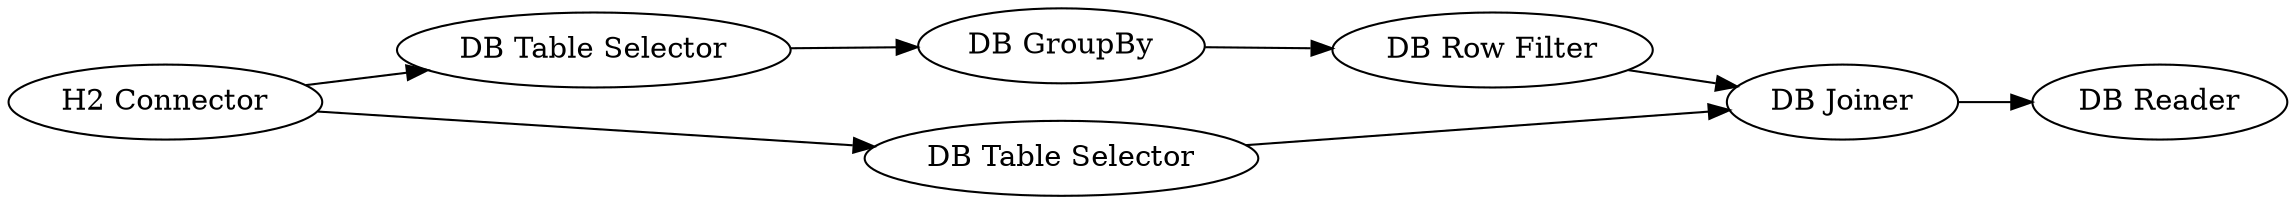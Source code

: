 digraph {
	7 -> 8
	13 -> 23
	8 -> 9
	13 -> 7
	9 -> 11
	11 -> 12
	23 -> 11
	13 [label="H2 Connector"]
	7 [label="DB Table Selector"]
	9 [label="DB Row Filter"]
	11 [label="DB Joiner"]
	23 [label="DB Table Selector"]
	8 [label="DB GroupBy"]
	12 [label="DB Reader"]
	rankdir=LR
}
